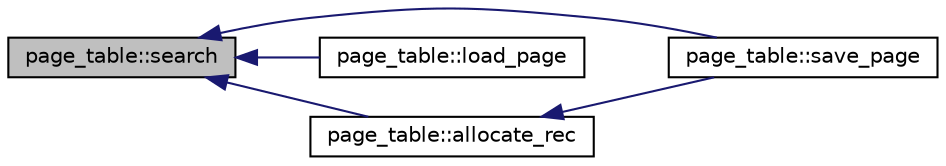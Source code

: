 digraph "page_table::search"
{
  edge [fontname="Helvetica",fontsize="10",labelfontname="Helvetica",labelfontsize="10"];
  node [fontname="Helvetica",fontsize="10",shape=record];
  rankdir="LR";
  Node53 [label="page_table::search",height=0.2,width=0.4,color="black", fillcolor="grey75", style="filled", fontcolor="black"];
  Node53 -> Node54 [dir="back",color="midnightblue",fontsize="10",style="solid",fontname="Helvetica"];
  Node54 [label="page_table::save_page",height=0.2,width=0.4,color="black", fillcolor="white", style="filled",URL="$db/d0e/classpage__table.html#a9cfaa5c50aab8724164a3fa28055fc26"];
  Node53 -> Node55 [dir="back",color="midnightblue",fontsize="10",style="solid",fontname="Helvetica"];
  Node55 [label="page_table::load_page",height=0.2,width=0.4,color="black", fillcolor="white", style="filled",URL="$db/d0e/classpage__table.html#ac18edf8272923c6bbcff0f38a8527f26"];
  Node53 -> Node56 [dir="back",color="midnightblue",fontsize="10",style="solid",fontname="Helvetica"];
  Node56 [label="page_table::allocate_rec",height=0.2,width=0.4,color="black", fillcolor="white", style="filled",URL="$db/d0e/classpage__table.html#a45e2028ce5759778964466cd67d19a21"];
  Node56 -> Node54 [dir="back",color="midnightblue",fontsize="10",style="solid",fontname="Helvetica"];
}
